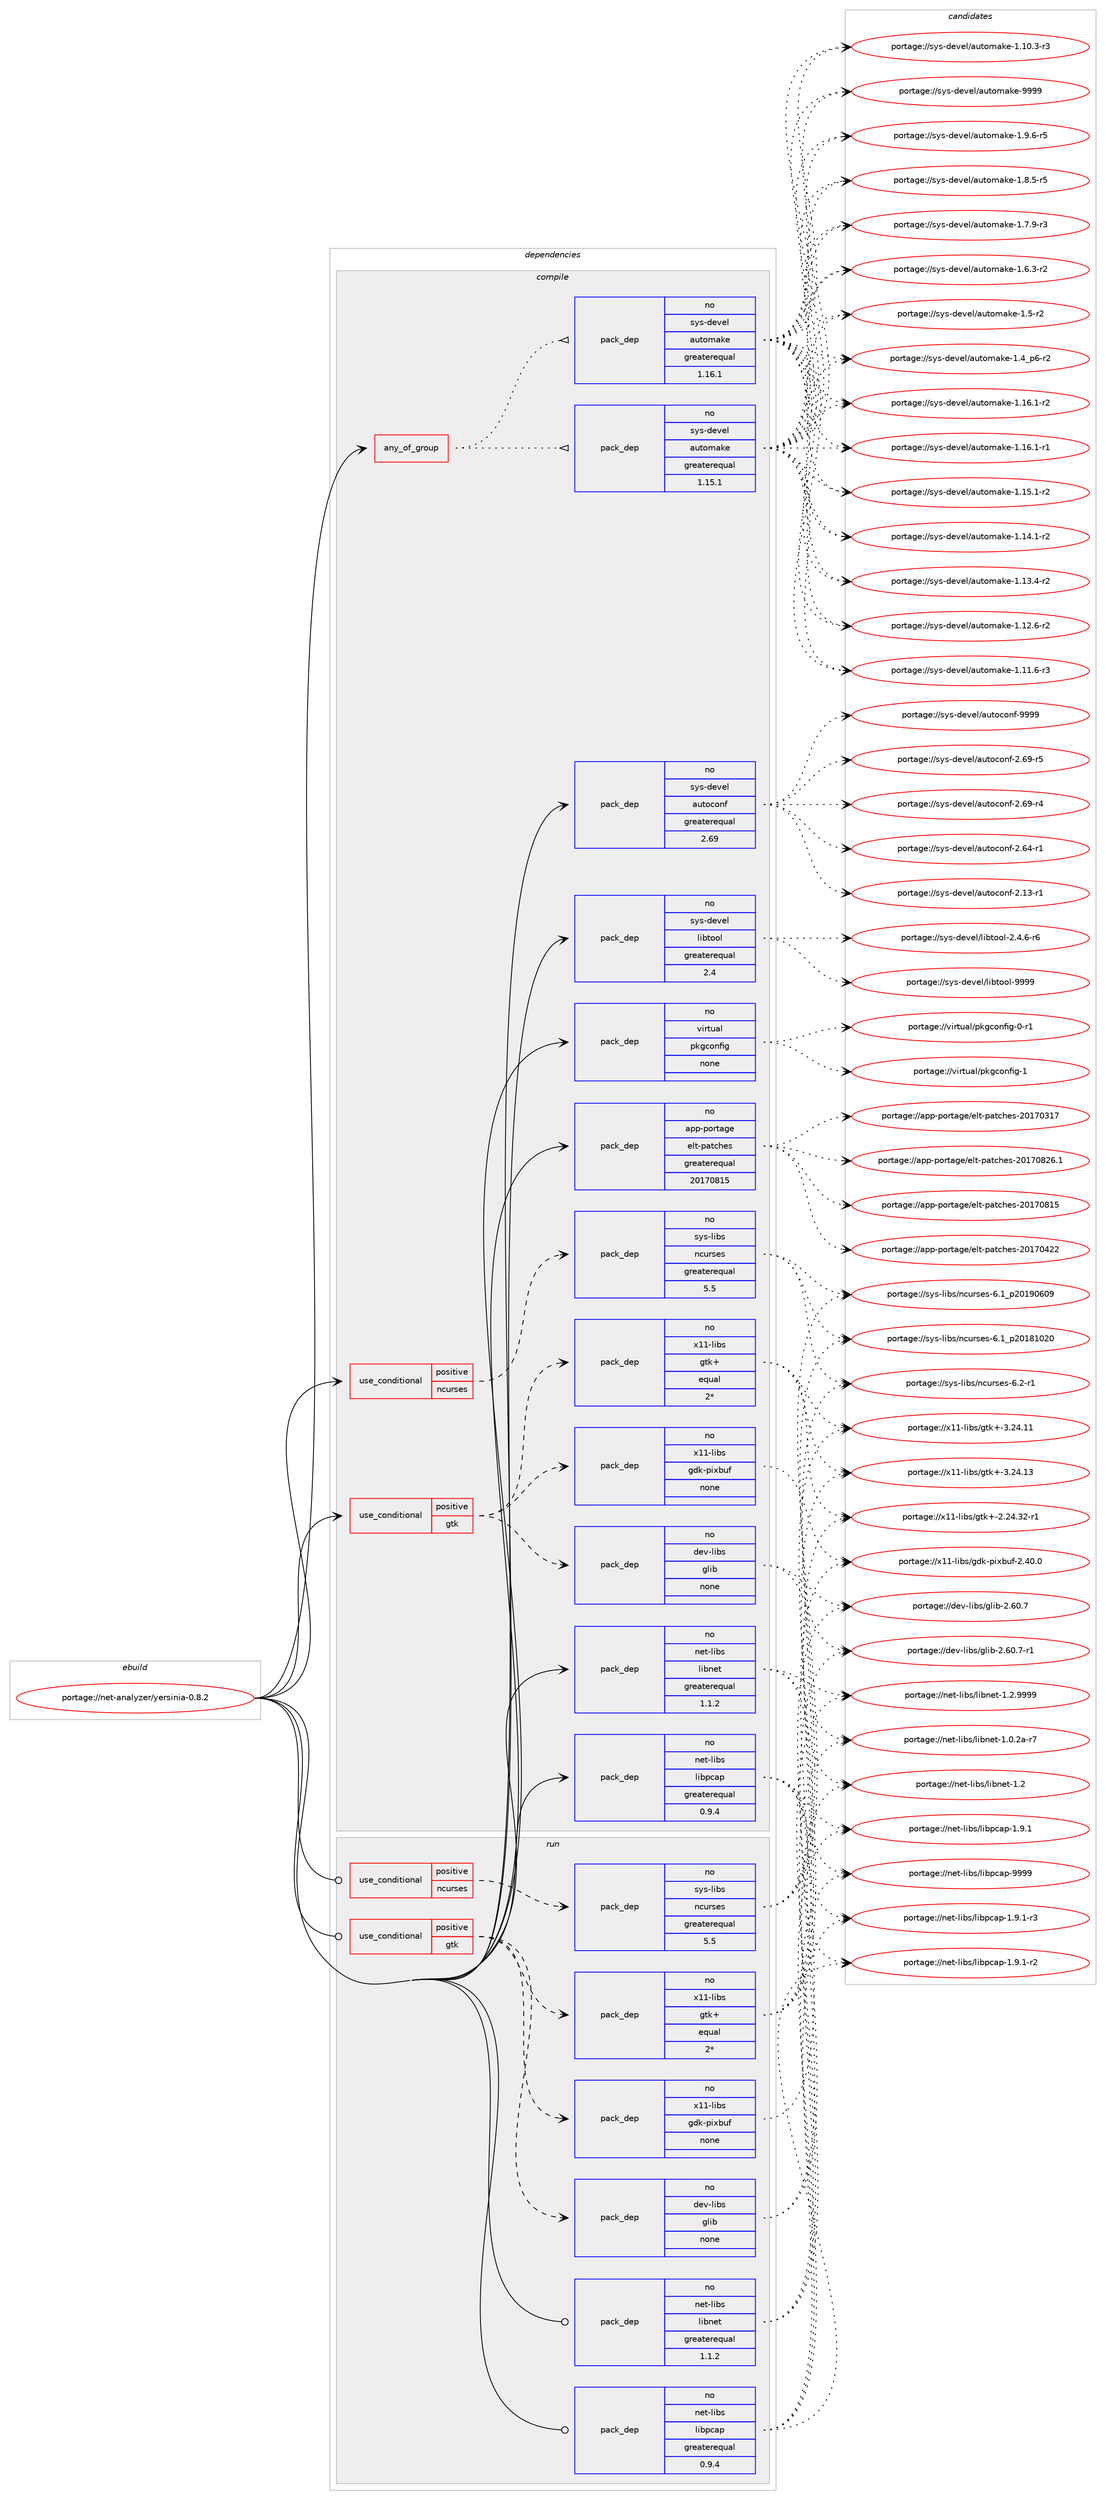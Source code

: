 digraph prolog {

# *************
# Graph options
# *************

newrank=true;
concentrate=true;
compound=true;
graph [rankdir=LR,fontname=Helvetica,fontsize=10,ranksep=1.5];#, ranksep=2.5, nodesep=0.2];
edge  [arrowhead=vee];
node  [fontname=Helvetica,fontsize=10];

# **********
# The ebuild
# **********

subgraph cluster_leftcol {
color=gray;
rank=same;
label=<<i>ebuild</i>>;
id [label="portage://net-analyzer/yersinia-0.8.2", color=red, width=4, href="../net-analyzer/yersinia-0.8.2.svg"];
}

# ****************
# The dependencies
# ****************

subgraph cluster_midcol {
color=gray;
label=<<i>dependencies</i>>;
subgraph cluster_compile {
fillcolor="#eeeeee";
style=filled;
label=<<i>compile</i>>;
subgraph any2331 {
dependency153262 [label=<<TABLE BORDER="0" CELLBORDER="1" CELLSPACING="0" CELLPADDING="4"><TR><TD CELLPADDING="10">any_of_group</TD></TR></TABLE>>, shape=none, color=red];subgraph pack116412 {
dependency153263 [label=<<TABLE BORDER="0" CELLBORDER="1" CELLSPACING="0" CELLPADDING="4" WIDTH="220"><TR><TD ROWSPAN="6" CELLPADDING="30">pack_dep</TD></TR><TR><TD WIDTH="110">no</TD></TR><TR><TD>sys-devel</TD></TR><TR><TD>automake</TD></TR><TR><TD>greaterequal</TD></TR><TR><TD>1.16.1</TD></TR></TABLE>>, shape=none, color=blue];
}
dependency153262:e -> dependency153263:w [weight=20,style="dotted",arrowhead="oinv"];
subgraph pack116413 {
dependency153264 [label=<<TABLE BORDER="0" CELLBORDER="1" CELLSPACING="0" CELLPADDING="4" WIDTH="220"><TR><TD ROWSPAN="6" CELLPADDING="30">pack_dep</TD></TR><TR><TD WIDTH="110">no</TD></TR><TR><TD>sys-devel</TD></TR><TR><TD>automake</TD></TR><TR><TD>greaterequal</TD></TR><TR><TD>1.15.1</TD></TR></TABLE>>, shape=none, color=blue];
}
dependency153262:e -> dependency153264:w [weight=20,style="dotted",arrowhead="oinv"];
}
id:e -> dependency153262:w [weight=20,style="solid",arrowhead="vee"];
subgraph cond34367 {
dependency153265 [label=<<TABLE BORDER="0" CELLBORDER="1" CELLSPACING="0" CELLPADDING="4"><TR><TD ROWSPAN="3" CELLPADDING="10">use_conditional</TD></TR><TR><TD>positive</TD></TR><TR><TD>gtk</TD></TR></TABLE>>, shape=none, color=red];
subgraph pack116414 {
dependency153266 [label=<<TABLE BORDER="0" CELLBORDER="1" CELLSPACING="0" CELLPADDING="4" WIDTH="220"><TR><TD ROWSPAN="6" CELLPADDING="30">pack_dep</TD></TR><TR><TD WIDTH="110">no</TD></TR><TR><TD>dev-libs</TD></TR><TR><TD>glib</TD></TR><TR><TD>none</TD></TR><TR><TD></TD></TR></TABLE>>, shape=none, color=blue];
}
dependency153265:e -> dependency153266:w [weight=20,style="dashed",arrowhead="vee"];
subgraph pack116415 {
dependency153267 [label=<<TABLE BORDER="0" CELLBORDER="1" CELLSPACING="0" CELLPADDING="4" WIDTH="220"><TR><TD ROWSPAN="6" CELLPADDING="30">pack_dep</TD></TR><TR><TD WIDTH="110">no</TD></TR><TR><TD>x11-libs</TD></TR><TR><TD>gdk-pixbuf</TD></TR><TR><TD>none</TD></TR><TR><TD></TD></TR></TABLE>>, shape=none, color=blue];
}
dependency153265:e -> dependency153267:w [weight=20,style="dashed",arrowhead="vee"];
subgraph pack116416 {
dependency153268 [label=<<TABLE BORDER="0" CELLBORDER="1" CELLSPACING="0" CELLPADDING="4" WIDTH="220"><TR><TD ROWSPAN="6" CELLPADDING="30">pack_dep</TD></TR><TR><TD WIDTH="110">no</TD></TR><TR><TD>x11-libs</TD></TR><TR><TD>gtk+</TD></TR><TR><TD>equal</TD></TR><TR><TD>2*</TD></TR></TABLE>>, shape=none, color=blue];
}
dependency153265:e -> dependency153268:w [weight=20,style="dashed",arrowhead="vee"];
}
id:e -> dependency153265:w [weight=20,style="solid",arrowhead="vee"];
subgraph cond34368 {
dependency153269 [label=<<TABLE BORDER="0" CELLBORDER="1" CELLSPACING="0" CELLPADDING="4"><TR><TD ROWSPAN="3" CELLPADDING="10">use_conditional</TD></TR><TR><TD>positive</TD></TR><TR><TD>ncurses</TD></TR></TABLE>>, shape=none, color=red];
subgraph pack116417 {
dependency153270 [label=<<TABLE BORDER="0" CELLBORDER="1" CELLSPACING="0" CELLPADDING="4" WIDTH="220"><TR><TD ROWSPAN="6" CELLPADDING="30">pack_dep</TD></TR><TR><TD WIDTH="110">no</TD></TR><TR><TD>sys-libs</TD></TR><TR><TD>ncurses</TD></TR><TR><TD>greaterequal</TD></TR><TR><TD>5.5</TD></TR></TABLE>>, shape=none, color=blue];
}
dependency153269:e -> dependency153270:w [weight=20,style="dashed",arrowhead="vee"];
}
id:e -> dependency153269:w [weight=20,style="solid",arrowhead="vee"];
subgraph pack116418 {
dependency153271 [label=<<TABLE BORDER="0" CELLBORDER="1" CELLSPACING="0" CELLPADDING="4" WIDTH="220"><TR><TD ROWSPAN="6" CELLPADDING="30">pack_dep</TD></TR><TR><TD WIDTH="110">no</TD></TR><TR><TD>app-portage</TD></TR><TR><TD>elt-patches</TD></TR><TR><TD>greaterequal</TD></TR><TR><TD>20170815</TD></TR></TABLE>>, shape=none, color=blue];
}
id:e -> dependency153271:w [weight=20,style="solid",arrowhead="vee"];
subgraph pack116419 {
dependency153272 [label=<<TABLE BORDER="0" CELLBORDER="1" CELLSPACING="0" CELLPADDING="4" WIDTH="220"><TR><TD ROWSPAN="6" CELLPADDING="30">pack_dep</TD></TR><TR><TD WIDTH="110">no</TD></TR><TR><TD>net-libs</TD></TR><TR><TD>libnet</TD></TR><TR><TD>greaterequal</TD></TR><TR><TD>1.1.2</TD></TR></TABLE>>, shape=none, color=blue];
}
id:e -> dependency153272:w [weight=20,style="solid",arrowhead="vee"];
subgraph pack116420 {
dependency153273 [label=<<TABLE BORDER="0" CELLBORDER="1" CELLSPACING="0" CELLPADDING="4" WIDTH="220"><TR><TD ROWSPAN="6" CELLPADDING="30">pack_dep</TD></TR><TR><TD WIDTH="110">no</TD></TR><TR><TD>net-libs</TD></TR><TR><TD>libpcap</TD></TR><TR><TD>greaterequal</TD></TR><TR><TD>0.9.4</TD></TR></TABLE>>, shape=none, color=blue];
}
id:e -> dependency153273:w [weight=20,style="solid",arrowhead="vee"];
subgraph pack116421 {
dependency153274 [label=<<TABLE BORDER="0" CELLBORDER="1" CELLSPACING="0" CELLPADDING="4" WIDTH="220"><TR><TD ROWSPAN="6" CELLPADDING="30">pack_dep</TD></TR><TR><TD WIDTH="110">no</TD></TR><TR><TD>sys-devel</TD></TR><TR><TD>autoconf</TD></TR><TR><TD>greaterequal</TD></TR><TR><TD>2.69</TD></TR></TABLE>>, shape=none, color=blue];
}
id:e -> dependency153274:w [weight=20,style="solid",arrowhead="vee"];
subgraph pack116422 {
dependency153275 [label=<<TABLE BORDER="0" CELLBORDER="1" CELLSPACING="0" CELLPADDING="4" WIDTH="220"><TR><TD ROWSPAN="6" CELLPADDING="30">pack_dep</TD></TR><TR><TD WIDTH="110">no</TD></TR><TR><TD>sys-devel</TD></TR><TR><TD>libtool</TD></TR><TR><TD>greaterequal</TD></TR><TR><TD>2.4</TD></TR></TABLE>>, shape=none, color=blue];
}
id:e -> dependency153275:w [weight=20,style="solid",arrowhead="vee"];
subgraph pack116423 {
dependency153276 [label=<<TABLE BORDER="0" CELLBORDER="1" CELLSPACING="0" CELLPADDING="4" WIDTH="220"><TR><TD ROWSPAN="6" CELLPADDING="30">pack_dep</TD></TR><TR><TD WIDTH="110">no</TD></TR><TR><TD>virtual</TD></TR><TR><TD>pkgconfig</TD></TR><TR><TD>none</TD></TR><TR><TD></TD></TR></TABLE>>, shape=none, color=blue];
}
id:e -> dependency153276:w [weight=20,style="solid",arrowhead="vee"];
}
subgraph cluster_compileandrun {
fillcolor="#eeeeee";
style=filled;
label=<<i>compile and run</i>>;
}
subgraph cluster_run {
fillcolor="#eeeeee";
style=filled;
label=<<i>run</i>>;
subgraph cond34369 {
dependency153277 [label=<<TABLE BORDER="0" CELLBORDER="1" CELLSPACING="0" CELLPADDING="4"><TR><TD ROWSPAN="3" CELLPADDING="10">use_conditional</TD></TR><TR><TD>positive</TD></TR><TR><TD>gtk</TD></TR></TABLE>>, shape=none, color=red];
subgraph pack116424 {
dependency153278 [label=<<TABLE BORDER="0" CELLBORDER="1" CELLSPACING="0" CELLPADDING="4" WIDTH="220"><TR><TD ROWSPAN="6" CELLPADDING="30">pack_dep</TD></TR><TR><TD WIDTH="110">no</TD></TR><TR><TD>dev-libs</TD></TR><TR><TD>glib</TD></TR><TR><TD>none</TD></TR><TR><TD></TD></TR></TABLE>>, shape=none, color=blue];
}
dependency153277:e -> dependency153278:w [weight=20,style="dashed",arrowhead="vee"];
subgraph pack116425 {
dependency153279 [label=<<TABLE BORDER="0" CELLBORDER="1" CELLSPACING="0" CELLPADDING="4" WIDTH="220"><TR><TD ROWSPAN="6" CELLPADDING="30">pack_dep</TD></TR><TR><TD WIDTH="110">no</TD></TR><TR><TD>x11-libs</TD></TR><TR><TD>gdk-pixbuf</TD></TR><TR><TD>none</TD></TR><TR><TD></TD></TR></TABLE>>, shape=none, color=blue];
}
dependency153277:e -> dependency153279:w [weight=20,style="dashed",arrowhead="vee"];
subgraph pack116426 {
dependency153280 [label=<<TABLE BORDER="0" CELLBORDER="1" CELLSPACING="0" CELLPADDING="4" WIDTH="220"><TR><TD ROWSPAN="6" CELLPADDING="30">pack_dep</TD></TR><TR><TD WIDTH="110">no</TD></TR><TR><TD>x11-libs</TD></TR><TR><TD>gtk+</TD></TR><TR><TD>equal</TD></TR><TR><TD>2*</TD></TR></TABLE>>, shape=none, color=blue];
}
dependency153277:e -> dependency153280:w [weight=20,style="dashed",arrowhead="vee"];
}
id:e -> dependency153277:w [weight=20,style="solid",arrowhead="odot"];
subgraph cond34370 {
dependency153281 [label=<<TABLE BORDER="0" CELLBORDER="1" CELLSPACING="0" CELLPADDING="4"><TR><TD ROWSPAN="3" CELLPADDING="10">use_conditional</TD></TR><TR><TD>positive</TD></TR><TR><TD>ncurses</TD></TR></TABLE>>, shape=none, color=red];
subgraph pack116427 {
dependency153282 [label=<<TABLE BORDER="0" CELLBORDER="1" CELLSPACING="0" CELLPADDING="4" WIDTH="220"><TR><TD ROWSPAN="6" CELLPADDING="30">pack_dep</TD></TR><TR><TD WIDTH="110">no</TD></TR><TR><TD>sys-libs</TD></TR><TR><TD>ncurses</TD></TR><TR><TD>greaterequal</TD></TR><TR><TD>5.5</TD></TR></TABLE>>, shape=none, color=blue];
}
dependency153281:e -> dependency153282:w [weight=20,style="dashed",arrowhead="vee"];
}
id:e -> dependency153281:w [weight=20,style="solid",arrowhead="odot"];
subgraph pack116428 {
dependency153283 [label=<<TABLE BORDER="0" CELLBORDER="1" CELLSPACING="0" CELLPADDING="4" WIDTH="220"><TR><TD ROWSPAN="6" CELLPADDING="30">pack_dep</TD></TR><TR><TD WIDTH="110">no</TD></TR><TR><TD>net-libs</TD></TR><TR><TD>libnet</TD></TR><TR><TD>greaterequal</TD></TR><TR><TD>1.1.2</TD></TR></TABLE>>, shape=none, color=blue];
}
id:e -> dependency153283:w [weight=20,style="solid",arrowhead="odot"];
subgraph pack116429 {
dependency153284 [label=<<TABLE BORDER="0" CELLBORDER="1" CELLSPACING="0" CELLPADDING="4" WIDTH="220"><TR><TD ROWSPAN="6" CELLPADDING="30">pack_dep</TD></TR><TR><TD WIDTH="110">no</TD></TR><TR><TD>net-libs</TD></TR><TR><TD>libpcap</TD></TR><TR><TD>greaterequal</TD></TR><TR><TD>0.9.4</TD></TR></TABLE>>, shape=none, color=blue];
}
id:e -> dependency153284:w [weight=20,style="solid",arrowhead="odot"];
}
}

# **************
# The candidates
# **************

subgraph cluster_choices {
rank=same;
color=gray;
label=<<i>candidates</i>>;

subgraph choice116412 {
color=black;
nodesep=1;
choice115121115451001011181011084797117116111109971071014557575757 [label="portage://sys-devel/automake-9999", color=red, width=4,href="../sys-devel/automake-9999.svg"];
choice115121115451001011181011084797117116111109971071014549465746544511453 [label="portage://sys-devel/automake-1.9.6-r5", color=red, width=4,href="../sys-devel/automake-1.9.6-r5.svg"];
choice115121115451001011181011084797117116111109971071014549465646534511453 [label="portage://sys-devel/automake-1.8.5-r5", color=red, width=4,href="../sys-devel/automake-1.8.5-r5.svg"];
choice115121115451001011181011084797117116111109971071014549465546574511451 [label="portage://sys-devel/automake-1.7.9-r3", color=red, width=4,href="../sys-devel/automake-1.7.9-r3.svg"];
choice115121115451001011181011084797117116111109971071014549465446514511450 [label="portage://sys-devel/automake-1.6.3-r2", color=red, width=4,href="../sys-devel/automake-1.6.3-r2.svg"];
choice11512111545100101118101108479711711611110997107101454946534511450 [label="portage://sys-devel/automake-1.5-r2", color=red, width=4,href="../sys-devel/automake-1.5-r2.svg"];
choice115121115451001011181011084797117116111109971071014549465295112544511450 [label="portage://sys-devel/automake-1.4_p6-r2", color=red, width=4,href="../sys-devel/automake-1.4_p6-r2.svg"];
choice11512111545100101118101108479711711611110997107101454946495446494511450 [label="portage://sys-devel/automake-1.16.1-r2", color=red, width=4,href="../sys-devel/automake-1.16.1-r2.svg"];
choice11512111545100101118101108479711711611110997107101454946495446494511449 [label="portage://sys-devel/automake-1.16.1-r1", color=red, width=4,href="../sys-devel/automake-1.16.1-r1.svg"];
choice11512111545100101118101108479711711611110997107101454946495346494511450 [label="portage://sys-devel/automake-1.15.1-r2", color=red, width=4,href="../sys-devel/automake-1.15.1-r2.svg"];
choice11512111545100101118101108479711711611110997107101454946495246494511450 [label="portage://sys-devel/automake-1.14.1-r2", color=red, width=4,href="../sys-devel/automake-1.14.1-r2.svg"];
choice11512111545100101118101108479711711611110997107101454946495146524511450 [label="portage://sys-devel/automake-1.13.4-r2", color=red, width=4,href="../sys-devel/automake-1.13.4-r2.svg"];
choice11512111545100101118101108479711711611110997107101454946495046544511450 [label="portage://sys-devel/automake-1.12.6-r2", color=red, width=4,href="../sys-devel/automake-1.12.6-r2.svg"];
choice11512111545100101118101108479711711611110997107101454946494946544511451 [label="portage://sys-devel/automake-1.11.6-r3", color=red, width=4,href="../sys-devel/automake-1.11.6-r3.svg"];
choice11512111545100101118101108479711711611110997107101454946494846514511451 [label="portage://sys-devel/automake-1.10.3-r3", color=red, width=4,href="../sys-devel/automake-1.10.3-r3.svg"];
dependency153263:e -> choice115121115451001011181011084797117116111109971071014557575757:w [style=dotted,weight="100"];
dependency153263:e -> choice115121115451001011181011084797117116111109971071014549465746544511453:w [style=dotted,weight="100"];
dependency153263:e -> choice115121115451001011181011084797117116111109971071014549465646534511453:w [style=dotted,weight="100"];
dependency153263:e -> choice115121115451001011181011084797117116111109971071014549465546574511451:w [style=dotted,weight="100"];
dependency153263:e -> choice115121115451001011181011084797117116111109971071014549465446514511450:w [style=dotted,weight="100"];
dependency153263:e -> choice11512111545100101118101108479711711611110997107101454946534511450:w [style=dotted,weight="100"];
dependency153263:e -> choice115121115451001011181011084797117116111109971071014549465295112544511450:w [style=dotted,weight="100"];
dependency153263:e -> choice11512111545100101118101108479711711611110997107101454946495446494511450:w [style=dotted,weight="100"];
dependency153263:e -> choice11512111545100101118101108479711711611110997107101454946495446494511449:w [style=dotted,weight="100"];
dependency153263:e -> choice11512111545100101118101108479711711611110997107101454946495346494511450:w [style=dotted,weight="100"];
dependency153263:e -> choice11512111545100101118101108479711711611110997107101454946495246494511450:w [style=dotted,weight="100"];
dependency153263:e -> choice11512111545100101118101108479711711611110997107101454946495146524511450:w [style=dotted,weight="100"];
dependency153263:e -> choice11512111545100101118101108479711711611110997107101454946495046544511450:w [style=dotted,weight="100"];
dependency153263:e -> choice11512111545100101118101108479711711611110997107101454946494946544511451:w [style=dotted,weight="100"];
dependency153263:e -> choice11512111545100101118101108479711711611110997107101454946494846514511451:w [style=dotted,weight="100"];
}
subgraph choice116413 {
color=black;
nodesep=1;
choice115121115451001011181011084797117116111109971071014557575757 [label="portage://sys-devel/automake-9999", color=red, width=4,href="../sys-devel/automake-9999.svg"];
choice115121115451001011181011084797117116111109971071014549465746544511453 [label="portage://sys-devel/automake-1.9.6-r5", color=red, width=4,href="../sys-devel/automake-1.9.6-r5.svg"];
choice115121115451001011181011084797117116111109971071014549465646534511453 [label="portage://sys-devel/automake-1.8.5-r5", color=red, width=4,href="../sys-devel/automake-1.8.5-r5.svg"];
choice115121115451001011181011084797117116111109971071014549465546574511451 [label="portage://sys-devel/automake-1.7.9-r3", color=red, width=4,href="../sys-devel/automake-1.7.9-r3.svg"];
choice115121115451001011181011084797117116111109971071014549465446514511450 [label="portage://sys-devel/automake-1.6.3-r2", color=red, width=4,href="../sys-devel/automake-1.6.3-r2.svg"];
choice11512111545100101118101108479711711611110997107101454946534511450 [label="portage://sys-devel/automake-1.5-r2", color=red, width=4,href="../sys-devel/automake-1.5-r2.svg"];
choice115121115451001011181011084797117116111109971071014549465295112544511450 [label="portage://sys-devel/automake-1.4_p6-r2", color=red, width=4,href="../sys-devel/automake-1.4_p6-r2.svg"];
choice11512111545100101118101108479711711611110997107101454946495446494511450 [label="portage://sys-devel/automake-1.16.1-r2", color=red, width=4,href="../sys-devel/automake-1.16.1-r2.svg"];
choice11512111545100101118101108479711711611110997107101454946495446494511449 [label="portage://sys-devel/automake-1.16.1-r1", color=red, width=4,href="../sys-devel/automake-1.16.1-r1.svg"];
choice11512111545100101118101108479711711611110997107101454946495346494511450 [label="portage://sys-devel/automake-1.15.1-r2", color=red, width=4,href="../sys-devel/automake-1.15.1-r2.svg"];
choice11512111545100101118101108479711711611110997107101454946495246494511450 [label="portage://sys-devel/automake-1.14.1-r2", color=red, width=4,href="../sys-devel/automake-1.14.1-r2.svg"];
choice11512111545100101118101108479711711611110997107101454946495146524511450 [label="portage://sys-devel/automake-1.13.4-r2", color=red, width=4,href="../sys-devel/automake-1.13.4-r2.svg"];
choice11512111545100101118101108479711711611110997107101454946495046544511450 [label="portage://sys-devel/automake-1.12.6-r2", color=red, width=4,href="../sys-devel/automake-1.12.6-r2.svg"];
choice11512111545100101118101108479711711611110997107101454946494946544511451 [label="portage://sys-devel/automake-1.11.6-r3", color=red, width=4,href="../sys-devel/automake-1.11.6-r3.svg"];
choice11512111545100101118101108479711711611110997107101454946494846514511451 [label="portage://sys-devel/automake-1.10.3-r3", color=red, width=4,href="../sys-devel/automake-1.10.3-r3.svg"];
dependency153264:e -> choice115121115451001011181011084797117116111109971071014557575757:w [style=dotted,weight="100"];
dependency153264:e -> choice115121115451001011181011084797117116111109971071014549465746544511453:w [style=dotted,weight="100"];
dependency153264:e -> choice115121115451001011181011084797117116111109971071014549465646534511453:w [style=dotted,weight="100"];
dependency153264:e -> choice115121115451001011181011084797117116111109971071014549465546574511451:w [style=dotted,weight="100"];
dependency153264:e -> choice115121115451001011181011084797117116111109971071014549465446514511450:w [style=dotted,weight="100"];
dependency153264:e -> choice11512111545100101118101108479711711611110997107101454946534511450:w [style=dotted,weight="100"];
dependency153264:e -> choice115121115451001011181011084797117116111109971071014549465295112544511450:w [style=dotted,weight="100"];
dependency153264:e -> choice11512111545100101118101108479711711611110997107101454946495446494511450:w [style=dotted,weight="100"];
dependency153264:e -> choice11512111545100101118101108479711711611110997107101454946495446494511449:w [style=dotted,weight="100"];
dependency153264:e -> choice11512111545100101118101108479711711611110997107101454946495346494511450:w [style=dotted,weight="100"];
dependency153264:e -> choice11512111545100101118101108479711711611110997107101454946495246494511450:w [style=dotted,weight="100"];
dependency153264:e -> choice11512111545100101118101108479711711611110997107101454946495146524511450:w [style=dotted,weight="100"];
dependency153264:e -> choice11512111545100101118101108479711711611110997107101454946495046544511450:w [style=dotted,weight="100"];
dependency153264:e -> choice11512111545100101118101108479711711611110997107101454946494946544511451:w [style=dotted,weight="100"];
dependency153264:e -> choice11512111545100101118101108479711711611110997107101454946494846514511451:w [style=dotted,weight="100"];
}
subgraph choice116414 {
color=black;
nodesep=1;
choice10010111845108105981154710310810598455046544846554511449 [label="portage://dev-libs/glib-2.60.7-r1", color=red, width=4,href="../dev-libs/glib-2.60.7-r1.svg"];
choice1001011184510810598115471031081059845504654484655 [label="portage://dev-libs/glib-2.60.7", color=red, width=4,href="../dev-libs/glib-2.60.7.svg"];
dependency153266:e -> choice10010111845108105981154710310810598455046544846554511449:w [style=dotted,weight="100"];
dependency153266:e -> choice1001011184510810598115471031081059845504654484655:w [style=dotted,weight="100"];
}
subgraph choice116415 {
color=black;
nodesep=1;
choice1204949451081059811547103100107451121051209811710245504652484648 [label="portage://x11-libs/gdk-pixbuf-2.40.0", color=red, width=4,href="../x11-libs/gdk-pixbuf-2.40.0.svg"];
dependency153267:e -> choice1204949451081059811547103100107451121051209811710245504652484648:w [style=dotted,weight="100"];
}
subgraph choice116416 {
color=black;
nodesep=1;
choice1204949451081059811547103116107434551465052464951 [label="portage://x11-libs/gtk+-3.24.13", color=red, width=4,href="../x11-libs/gtk+-3.24.13.svg"];
choice1204949451081059811547103116107434551465052464949 [label="portage://x11-libs/gtk+-3.24.11", color=red, width=4,href="../x11-libs/gtk+-3.24.11.svg"];
choice12049494510810598115471031161074345504650524651504511449 [label="portage://x11-libs/gtk+-2.24.32-r1", color=red, width=4,href="../x11-libs/gtk+-2.24.32-r1.svg"];
dependency153268:e -> choice1204949451081059811547103116107434551465052464951:w [style=dotted,weight="100"];
dependency153268:e -> choice1204949451081059811547103116107434551465052464949:w [style=dotted,weight="100"];
dependency153268:e -> choice12049494510810598115471031161074345504650524651504511449:w [style=dotted,weight="100"];
}
subgraph choice116417 {
color=black;
nodesep=1;
choice11512111545108105981154711099117114115101115455446504511449 [label="portage://sys-libs/ncurses-6.2-r1", color=red, width=4,href="../sys-libs/ncurses-6.2-r1.svg"];
choice1151211154510810598115471109911711411510111545544649951125048495748544857 [label="portage://sys-libs/ncurses-6.1_p20190609", color=red, width=4,href="../sys-libs/ncurses-6.1_p20190609.svg"];
choice1151211154510810598115471109911711411510111545544649951125048495649485048 [label="portage://sys-libs/ncurses-6.1_p20181020", color=red, width=4,href="../sys-libs/ncurses-6.1_p20181020.svg"];
dependency153270:e -> choice11512111545108105981154711099117114115101115455446504511449:w [style=dotted,weight="100"];
dependency153270:e -> choice1151211154510810598115471109911711411510111545544649951125048495748544857:w [style=dotted,weight="100"];
dependency153270:e -> choice1151211154510810598115471109911711411510111545544649951125048495649485048:w [style=dotted,weight="100"];
}
subgraph choice116418 {
color=black;
nodesep=1;
choice971121124511211111411697103101471011081164511297116991041011154550484955485650544649 [label="portage://app-portage/elt-patches-20170826.1", color=red, width=4,href="../app-portage/elt-patches-20170826.1.svg"];
choice97112112451121111141169710310147101108116451129711699104101115455048495548564953 [label="portage://app-portage/elt-patches-20170815", color=red, width=4,href="../app-portage/elt-patches-20170815.svg"];
choice97112112451121111141169710310147101108116451129711699104101115455048495548525050 [label="portage://app-portage/elt-patches-20170422", color=red, width=4,href="../app-portage/elt-patches-20170422.svg"];
choice97112112451121111141169710310147101108116451129711699104101115455048495548514955 [label="portage://app-portage/elt-patches-20170317", color=red, width=4,href="../app-portage/elt-patches-20170317.svg"];
dependency153271:e -> choice971121124511211111411697103101471011081164511297116991041011154550484955485650544649:w [style=dotted,weight="100"];
dependency153271:e -> choice97112112451121111141169710310147101108116451129711699104101115455048495548564953:w [style=dotted,weight="100"];
dependency153271:e -> choice97112112451121111141169710310147101108116451129711699104101115455048495548525050:w [style=dotted,weight="100"];
dependency153271:e -> choice97112112451121111141169710310147101108116451129711699104101115455048495548514955:w [style=dotted,weight="100"];
}
subgraph choice116419 {
color=black;
nodesep=1;
choice11010111645108105981154710810598110101116454946504657575757 [label="portage://net-libs/libnet-1.2.9999", color=red, width=4,href="../net-libs/libnet-1.2.9999.svg"];
choice1101011164510810598115471081059811010111645494650 [label="portage://net-libs/libnet-1.2", color=red, width=4,href="../net-libs/libnet-1.2.svg"];
choice11010111645108105981154710810598110101116454946484650974511455 [label="portage://net-libs/libnet-1.0.2a-r7", color=red, width=4,href="../net-libs/libnet-1.0.2a-r7.svg"];
dependency153272:e -> choice11010111645108105981154710810598110101116454946504657575757:w [style=dotted,weight="100"];
dependency153272:e -> choice1101011164510810598115471081059811010111645494650:w [style=dotted,weight="100"];
dependency153272:e -> choice11010111645108105981154710810598110101116454946484650974511455:w [style=dotted,weight="100"];
}
subgraph choice116420 {
color=black;
nodesep=1;
choice1101011164510810598115471081059811299971124557575757 [label="portage://net-libs/libpcap-9999", color=red, width=4,href="../net-libs/libpcap-9999.svg"];
choice1101011164510810598115471081059811299971124549465746494511451 [label="portage://net-libs/libpcap-1.9.1-r3", color=red, width=4,href="../net-libs/libpcap-1.9.1-r3.svg"];
choice1101011164510810598115471081059811299971124549465746494511450 [label="portage://net-libs/libpcap-1.9.1-r2", color=red, width=4,href="../net-libs/libpcap-1.9.1-r2.svg"];
choice110101116451081059811547108105981129997112454946574649 [label="portage://net-libs/libpcap-1.9.1", color=red, width=4,href="../net-libs/libpcap-1.9.1.svg"];
dependency153273:e -> choice1101011164510810598115471081059811299971124557575757:w [style=dotted,weight="100"];
dependency153273:e -> choice1101011164510810598115471081059811299971124549465746494511451:w [style=dotted,weight="100"];
dependency153273:e -> choice1101011164510810598115471081059811299971124549465746494511450:w [style=dotted,weight="100"];
dependency153273:e -> choice110101116451081059811547108105981129997112454946574649:w [style=dotted,weight="100"];
}
subgraph choice116421 {
color=black;
nodesep=1;
choice115121115451001011181011084797117116111991111101024557575757 [label="portage://sys-devel/autoconf-9999", color=red, width=4,href="../sys-devel/autoconf-9999.svg"];
choice1151211154510010111810110847971171161119911111010245504654574511453 [label="portage://sys-devel/autoconf-2.69-r5", color=red, width=4,href="../sys-devel/autoconf-2.69-r5.svg"];
choice1151211154510010111810110847971171161119911111010245504654574511452 [label="portage://sys-devel/autoconf-2.69-r4", color=red, width=4,href="../sys-devel/autoconf-2.69-r4.svg"];
choice1151211154510010111810110847971171161119911111010245504654524511449 [label="portage://sys-devel/autoconf-2.64-r1", color=red, width=4,href="../sys-devel/autoconf-2.64-r1.svg"];
choice1151211154510010111810110847971171161119911111010245504649514511449 [label="portage://sys-devel/autoconf-2.13-r1", color=red, width=4,href="../sys-devel/autoconf-2.13-r1.svg"];
dependency153274:e -> choice115121115451001011181011084797117116111991111101024557575757:w [style=dotted,weight="100"];
dependency153274:e -> choice1151211154510010111810110847971171161119911111010245504654574511453:w [style=dotted,weight="100"];
dependency153274:e -> choice1151211154510010111810110847971171161119911111010245504654574511452:w [style=dotted,weight="100"];
dependency153274:e -> choice1151211154510010111810110847971171161119911111010245504654524511449:w [style=dotted,weight="100"];
dependency153274:e -> choice1151211154510010111810110847971171161119911111010245504649514511449:w [style=dotted,weight="100"];
}
subgraph choice116422 {
color=black;
nodesep=1;
choice1151211154510010111810110847108105981161111111084557575757 [label="portage://sys-devel/libtool-9999", color=red, width=4,href="../sys-devel/libtool-9999.svg"];
choice1151211154510010111810110847108105981161111111084550465246544511454 [label="portage://sys-devel/libtool-2.4.6-r6", color=red, width=4,href="../sys-devel/libtool-2.4.6-r6.svg"];
dependency153275:e -> choice1151211154510010111810110847108105981161111111084557575757:w [style=dotted,weight="100"];
dependency153275:e -> choice1151211154510010111810110847108105981161111111084550465246544511454:w [style=dotted,weight="100"];
}
subgraph choice116423 {
color=black;
nodesep=1;
choice1181051141161179710847112107103991111101021051034549 [label="portage://virtual/pkgconfig-1", color=red, width=4,href="../virtual/pkgconfig-1.svg"];
choice11810511411611797108471121071039911111010210510345484511449 [label="portage://virtual/pkgconfig-0-r1", color=red, width=4,href="../virtual/pkgconfig-0-r1.svg"];
dependency153276:e -> choice1181051141161179710847112107103991111101021051034549:w [style=dotted,weight="100"];
dependency153276:e -> choice11810511411611797108471121071039911111010210510345484511449:w [style=dotted,weight="100"];
}
subgraph choice116424 {
color=black;
nodesep=1;
choice10010111845108105981154710310810598455046544846554511449 [label="portage://dev-libs/glib-2.60.7-r1", color=red, width=4,href="../dev-libs/glib-2.60.7-r1.svg"];
choice1001011184510810598115471031081059845504654484655 [label="portage://dev-libs/glib-2.60.7", color=red, width=4,href="../dev-libs/glib-2.60.7.svg"];
dependency153278:e -> choice10010111845108105981154710310810598455046544846554511449:w [style=dotted,weight="100"];
dependency153278:e -> choice1001011184510810598115471031081059845504654484655:w [style=dotted,weight="100"];
}
subgraph choice116425 {
color=black;
nodesep=1;
choice1204949451081059811547103100107451121051209811710245504652484648 [label="portage://x11-libs/gdk-pixbuf-2.40.0", color=red, width=4,href="../x11-libs/gdk-pixbuf-2.40.0.svg"];
dependency153279:e -> choice1204949451081059811547103100107451121051209811710245504652484648:w [style=dotted,weight="100"];
}
subgraph choice116426 {
color=black;
nodesep=1;
choice1204949451081059811547103116107434551465052464951 [label="portage://x11-libs/gtk+-3.24.13", color=red, width=4,href="../x11-libs/gtk+-3.24.13.svg"];
choice1204949451081059811547103116107434551465052464949 [label="portage://x11-libs/gtk+-3.24.11", color=red, width=4,href="../x11-libs/gtk+-3.24.11.svg"];
choice12049494510810598115471031161074345504650524651504511449 [label="portage://x11-libs/gtk+-2.24.32-r1", color=red, width=4,href="../x11-libs/gtk+-2.24.32-r1.svg"];
dependency153280:e -> choice1204949451081059811547103116107434551465052464951:w [style=dotted,weight="100"];
dependency153280:e -> choice1204949451081059811547103116107434551465052464949:w [style=dotted,weight="100"];
dependency153280:e -> choice12049494510810598115471031161074345504650524651504511449:w [style=dotted,weight="100"];
}
subgraph choice116427 {
color=black;
nodesep=1;
choice11512111545108105981154711099117114115101115455446504511449 [label="portage://sys-libs/ncurses-6.2-r1", color=red, width=4,href="../sys-libs/ncurses-6.2-r1.svg"];
choice1151211154510810598115471109911711411510111545544649951125048495748544857 [label="portage://sys-libs/ncurses-6.1_p20190609", color=red, width=4,href="../sys-libs/ncurses-6.1_p20190609.svg"];
choice1151211154510810598115471109911711411510111545544649951125048495649485048 [label="portage://sys-libs/ncurses-6.1_p20181020", color=red, width=4,href="../sys-libs/ncurses-6.1_p20181020.svg"];
dependency153282:e -> choice11512111545108105981154711099117114115101115455446504511449:w [style=dotted,weight="100"];
dependency153282:e -> choice1151211154510810598115471109911711411510111545544649951125048495748544857:w [style=dotted,weight="100"];
dependency153282:e -> choice1151211154510810598115471109911711411510111545544649951125048495649485048:w [style=dotted,weight="100"];
}
subgraph choice116428 {
color=black;
nodesep=1;
choice11010111645108105981154710810598110101116454946504657575757 [label="portage://net-libs/libnet-1.2.9999", color=red, width=4,href="../net-libs/libnet-1.2.9999.svg"];
choice1101011164510810598115471081059811010111645494650 [label="portage://net-libs/libnet-1.2", color=red, width=4,href="../net-libs/libnet-1.2.svg"];
choice11010111645108105981154710810598110101116454946484650974511455 [label="portage://net-libs/libnet-1.0.2a-r7", color=red, width=4,href="../net-libs/libnet-1.0.2a-r7.svg"];
dependency153283:e -> choice11010111645108105981154710810598110101116454946504657575757:w [style=dotted,weight="100"];
dependency153283:e -> choice1101011164510810598115471081059811010111645494650:w [style=dotted,weight="100"];
dependency153283:e -> choice11010111645108105981154710810598110101116454946484650974511455:w [style=dotted,weight="100"];
}
subgraph choice116429 {
color=black;
nodesep=1;
choice1101011164510810598115471081059811299971124557575757 [label="portage://net-libs/libpcap-9999", color=red, width=4,href="../net-libs/libpcap-9999.svg"];
choice1101011164510810598115471081059811299971124549465746494511451 [label="portage://net-libs/libpcap-1.9.1-r3", color=red, width=4,href="../net-libs/libpcap-1.9.1-r3.svg"];
choice1101011164510810598115471081059811299971124549465746494511450 [label="portage://net-libs/libpcap-1.9.1-r2", color=red, width=4,href="../net-libs/libpcap-1.9.1-r2.svg"];
choice110101116451081059811547108105981129997112454946574649 [label="portage://net-libs/libpcap-1.9.1", color=red, width=4,href="../net-libs/libpcap-1.9.1.svg"];
dependency153284:e -> choice1101011164510810598115471081059811299971124557575757:w [style=dotted,weight="100"];
dependency153284:e -> choice1101011164510810598115471081059811299971124549465746494511451:w [style=dotted,weight="100"];
dependency153284:e -> choice1101011164510810598115471081059811299971124549465746494511450:w [style=dotted,weight="100"];
dependency153284:e -> choice110101116451081059811547108105981129997112454946574649:w [style=dotted,weight="100"];
}
}

}
